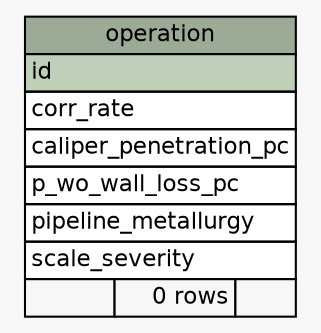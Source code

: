 // dot 2.38.0 on Windows 7 6.1
// SchemaSpy rev 590
digraph "operation" {
  graph [
    rankdir="RL"
    bgcolor="#f7f7f7"
    nodesep="0.18"
    ranksep="0.46"
    fontname="Helvetica"
    fontsize="11"
  ];
  node [
    fontname="Helvetica"
    fontsize="11"
    shape="plaintext"
  ];
  edge [
    arrowsize="0.8"
  ];
  "operation" [
    label=<
    <TABLE BORDER="0" CELLBORDER="1" CELLSPACING="0" BGCOLOR="#ffffff">
      <TR><TD COLSPAN="3" BGCOLOR="#9bab96" ALIGN="CENTER">operation</TD></TR>
      <TR><TD PORT="id" COLSPAN="3" BGCOLOR="#bed1b8" ALIGN="LEFT">id</TD></TR>
      <TR><TD PORT="corr_rate" COLSPAN="3" ALIGN="LEFT">corr_rate</TD></TR>
      <TR><TD PORT="caliper_penetration_pc" COLSPAN="3" ALIGN="LEFT">caliper_penetration_pc</TD></TR>
      <TR><TD PORT="p_wo_wall_loss_pc" COLSPAN="3" ALIGN="LEFT">p_wo_wall_loss_pc</TD></TR>
      <TR><TD PORT="pipeline_metallurgy" COLSPAN="3" ALIGN="LEFT">pipeline_metallurgy</TD></TR>
      <TR><TD PORT="scale_severity" COLSPAN="3" ALIGN="LEFT">scale_severity</TD></TR>
      <TR><TD ALIGN="LEFT" BGCOLOR="#f7f7f7">  </TD><TD ALIGN="RIGHT" BGCOLOR="#f7f7f7">0 rows</TD><TD ALIGN="RIGHT" BGCOLOR="#f7f7f7">  </TD></TR>
    </TABLE>>
    URL="tables/operation.html"
    tooltip="operation"
  ];
}

